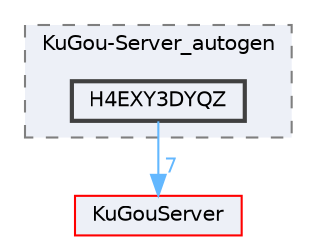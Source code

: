 digraph "H4EXY3DYQZ"
{
 // LATEX_PDF_SIZE
  bgcolor="transparent";
  edge [fontname=Helvetica,fontsize=10,labelfontname=Helvetica,labelfontsize=10];
  node [fontname=Helvetica,fontsize=10,shape=box,height=0.2,width=0.4];
  compound=true
  subgraph clusterdir_a5efb53a41d652846e4c2ddeb196e85d {
    graph [ bgcolor="#edf0f7", pencolor="grey50", label="KuGou-Server_autogen", fontname=Helvetica,fontsize=10 style="filled,dashed", URL="dir_a5efb53a41d652846e4c2ddeb196e85d.html",tooltip=""]
  dir_3c928d25ff224788cf37ef6b751836a2 [label="H4EXY3DYQZ", fillcolor="#edf0f7", color="grey25", style="filled,bold", URL="dir_3c928d25ff224788cf37ef6b751836a2.html",tooltip=""];
  }
  dir_e72918b9f0e93adee7ec62635d44a38d [label="KuGouServer", fillcolor="#edf0f7", color="red", style="filled", URL="dir_e72918b9f0e93adee7ec62635d44a38d.html",tooltip=""];
  dir_3c928d25ff224788cf37ef6b751836a2->dir_e72918b9f0e93adee7ec62635d44a38d [headlabel="7", labeldistance=1.5 headhref="dir_000131_000170.html" href="dir_000131_000170.html" color="steelblue1" fontcolor="steelblue1"];
}
